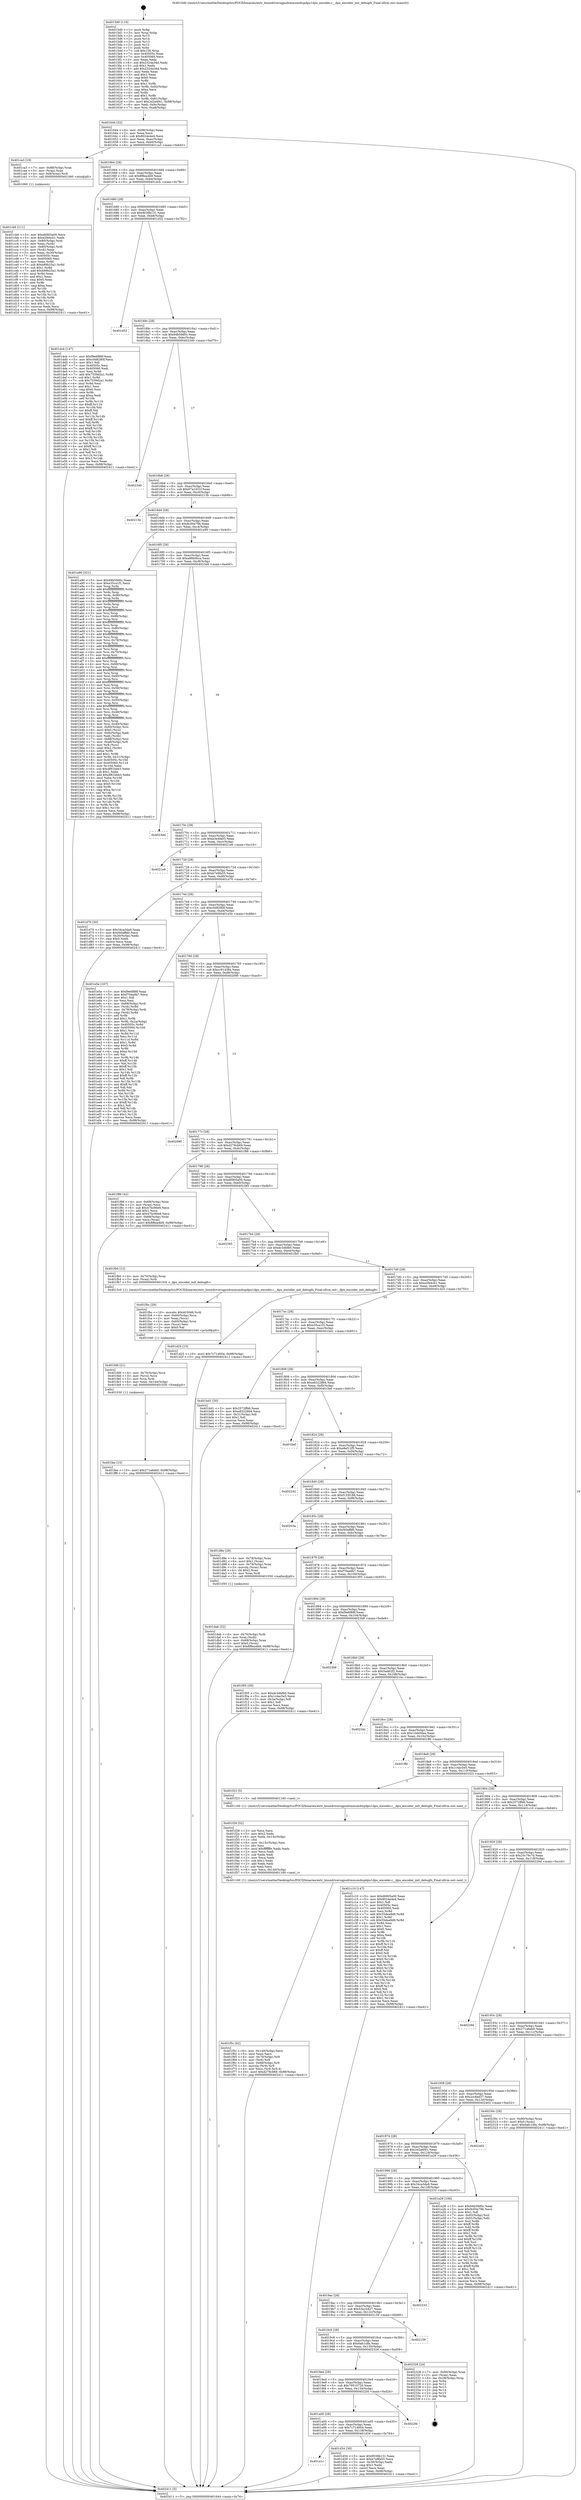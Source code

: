 digraph "0x4015d0" {
  label = "0x4015d0 (/mnt/c/Users/mathe/Desktop/tcc/POCII/binaries/extr_linuxdriversgpudrmmsmdispdpu1dpu_encoder.c__dpu_encoder_init_debugfs_Final-ollvm.out::main(0))"
  labelloc = "t"
  node[shape=record]

  Entry [label="",width=0.3,height=0.3,shape=circle,fillcolor=black,style=filled]
  "0x401644" [label="{
     0x401644 [32]\l
     | [instrs]\l
     &nbsp;&nbsp;0x401644 \<+6\>: mov -0x98(%rbp),%eax\l
     &nbsp;&nbsp;0x40164a \<+2\>: mov %eax,%ecx\l
     &nbsp;&nbsp;0x40164c \<+6\>: sub $0x8024e4e4,%ecx\l
     &nbsp;&nbsp;0x401652 \<+6\>: mov %eax,-0xac(%rbp)\l
     &nbsp;&nbsp;0x401658 \<+6\>: mov %ecx,-0xb0(%rbp)\l
     &nbsp;&nbsp;0x40165e \<+6\>: je 0000000000401ca3 \<main+0x6d3\>\l
  }"]
  "0x401ca3" [label="{
     0x401ca3 [19]\l
     | [instrs]\l
     &nbsp;&nbsp;0x401ca3 \<+7\>: mov -0x88(%rbp),%rax\l
     &nbsp;&nbsp;0x401caa \<+3\>: mov (%rax),%rax\l
     &nbsp;&nbsp;0x401cad \<+4\>: mov 0x8(%rax),%rdi\l
     &nbsp;&nbsp;0x401cb1 \<+5\>: call 0000000000401060 \<atoi@plt\>\l
     | [calls]\l
     &nbsp;&nbsp;0x401060 \{1\} (unknown)\l
  }"]
  "0x401664" [label="{
     0x401664 [28]\l
     | [instrs]\l
     &nbsp;&nbsp;0x401664 \<+5\>: jmp 0000000000401669 \<main+0x99\>\l
     &nbsp;&nbsp;0x401669 \<+6\>: mov -0xac(%rbp),%eax\l
     &nbsp;&nbsp;0x40166f \<+5\>: sub $0x8f6ea4b9,%eax\l
     &nbsp;&nbsp;0x401674 \<+6\>: mov %eax,-0xb4(%rbp)\l
     &nbsp;&nbsp;0x40167a \<+6\>: je 0000000000401dcb \<main+0x7fb\>\l
  }"]
  Exit [label="",width=0.3,height=0.3,shape=circle,fillcolor=black,style=filled,peripheries=2]
  "0x401dcb" [label="{
     0x401dcb [147]\l
     | [instrs]\l
     &nbsp;&nbsp;0x401dcb \<+5\>: mov $0xf9e6f88f,%eax\l
     &nbsp;&nbsp;0x401dd0 \<+5\>: mov $0xc0d8280f,%ecx\l
     &nbsp;&nbsp;0x401dd5 \<+2\>: mov $0x1,%dl\l
     &nbsp;&nbsp;0x401dd7 \<+7\>: mov 0x40505c,%esi\l
     &nbsp;&nbsp;0x401dde \<+7\>: mov 0x405060,%edi\l
     &nbsp;&nbsp;0x401de5 \<+3\>: mov %esi,%r8d\l
     &nbsp;&nbsp;0x401de8 \<+7\>: add $0x7559d2a1,%r8d\l
     &nbsp;&nbsp;0x401def \<+4\>: sub $0x1,%r8d\l
     &nbsp;&nbsp;0x401df3 \<+7\>: sub $0x7559d2a1,%r8d\l
     &nbsp;&nbsp;0x401dfa \<+4\>: imul %r8d,%esi\l
     &nbsp;&nbsp;0x401dfe \<+3\>: and $0x1,%esi\l
     &nbsp;&nbsp;0x401e01 \<+3\>: cmp $0x0,%esi\l
     &nbsp;&nbsp;0x401e04 \<+4\>: sete %r9b\l
     &nbsp;&nbsp;0x401e08 \<+3\>: cmp $0xa,%edi\l
     &nbsp;&nbsp;0x401e0b \<+4\>: setl %r10b\l
     &nbsp;&nbsp;0x401e0f \<+3\>: mov %r9b,%r11b\l
     &nbsp;&nbsp;0x401e12 \<+4\>: xor $0xff,%r11b\l
     &nbsp;&nbsp;0x401e16 \<+3\>: mov %r10b,%bl\l
     &nbsp;&nbsp;0x401e19 \<+3\>: xor $0xff,%bl\l
     &nbsp;&nbsp;0x401e1c \<+3\>: xor $0x1,%dl\l
     &nbsp;&nbsp;0x401e1f \<+3\>: mov %r11b,%r14b\l
     &nbsp;&nbsp;0x401e22 \<+4\>: and $0xff,%r14b\l
     &nbsp;&nbsp;0x401e26 \<+3\>: and %dl,%r9b\l
     &nbsp;&nbsp;0x401e29 \<+3\>: mov %bl,%r15b\l
     &nbsp;&nbsp;0x401e2c \<+4\>: and $0xff,%r15b\l
     &nbsp;&nbsp;0x401e30 \<+3\>: and %dl,%r10b\l
     &nbsp;&nbsp;0x401e33 \<+3\>: or %r9b,%r14b\l
     &nbsp;&nbsp;0x401e36 \<+3\>: or %r10b,%r15b\l
     &nbsp;&nbsp;0x401e39 \<+3\>: xor %r15b,%r14b\l
     &nbsp;&nbsp;0x401e3c \<+3\>: or %bl,%r11b\l
     &nbsp;&nbsp;0x401e3f \<+4\>: xor $0xff,%r11b\l
     &nbsp;&nbsp;0x401e43 \<+3\>: or $0x1,%dl\l
     &nbsp;&nbsp;0x401e46 \<+3\>: and %dl,%r11b\l
     &nbsp;&nbsp;0x401e49 \<+3\>: or %r11b,%r14b\l
     &nbsp;&nbsp;0x401e4c \<+4\>: test $0x1,%r14b\l
     &nbsp;&nbsp;0x401e50 \<+3\>: cmovne %ecx,%eax\l
     &nbsp;&nbsp;0x401e53 \<+6\>: mov %eax,-0x98(%rbp)\l
     &nbsp;&nbsp;0x401e59 \<+5\>: jmp 0000000000402411 \<main+0xe41\>\l
  }"]
  "0x401680" [label="{
     0x401680 [28]\l
     | [instrs]\l
     &nbsp;&nbsp;0x401680 \<+5\>: jmp 0000000000401685 \<main+0xb5\>\l
     &nbsp;&nbsp;0x401685 \<+6\>: mov -0xac(%rbp),%eax\l
     &nbsp;&nbsp;0x40168b \<+5\>: sub $0x9038b131,%eax\l
     &nbsp;&nbsp;0x401690 \<+6\>: mov %eax,-0xb8(%rbp)\l
     &nbsp;&nbsp;0x401696 \<+6\>: je 0000000000401d52 \<main+0x782\>\l
  }"]
  "0x401fee" [label="{
     0x401fee [15]\l
     | [instrs]\l
     &nbsp;&nbsp;0x401fee \<+10\>: movl $0x271a6eb0,-0x98(%rbp)\l
     &nbsp;&nbsp;0x401ff8 \<+5\>: jmp 0000000000402411 \<main+0xe41\>\l
  }"]
  "0x401d52" [label="{
     0x401d52\l
  }", style=dashed]
  "0x40169c" [label="{
     0x40169c [28]\l
     | [instrs]\l
     &nbsp;&nbsp;0x40169c \<+5\>: jmp 00000000004016a1 \<main+0xd1\>\l
     &nbsp;&nbsp;0x4016a1 \<+6\>: mov -0xac(%rbp),%eax\l
     &nbsp;&nbsp;0x4016a7 \<+5\>: sub $0x94b59d0c,%eax\l
     &nbsp;&nbsp;0x4016ac \<+6\>: mov %eax,-0xbc(%rbp)\l
     &nbsp;&nbsp;0x4016b2 \<+6\>: je 0000000000402340 \<main+0xd70\>\l
  }"]
  "0x401fd9" [label="{
     0x401fd9 [21]\l
     | [instrs]\l
     &nbsp;&nbsp;0x401fd9 \<+4\>: mov -0x70(%rbp),%rcx\l
     &nbsp;&nbsp;0x401fdd \<+3\>: mov (%rcx),%rcx\l
     &nbsp;&nbsp;0x401fe0 \<+3\>: mov %rcx,%rdi\l
     &nbsp;&nbsp;0x401fe3 \<+6\>: mov %eax,-0x144(%rbp)\l
     &nbsp;&nbsp;0x401fe9 \<+5\>: call 0000000000401030 \<free@plt\>\l
     | [calls]\l
     &nbsp;&nbsp;0x401030 \{1\} (unknown)\l
  }"]
  "0x402340" [label="{
     0x402340\l
  }", style=dashed]
  "0x4016b8" [label="{
     0x4016b8 [28]\l
     | [instrs]\l
     &nbsp;&nbsp;0x4016b8 \<+5\>: jmp 00000000004016bd \<main+0xed\>\l
     &nbsp;&nbsp;0x4016bd \<+6\>: mov -0xac(%rbp),%eax\l
     &nbsp;&nbsp;0x4016c3 \<+5\>: sub $0x97a1d31f,%eax\l
     &nbsp;&nbsp;0x4016c8 \<+6\>: mov %eax,-0xc0(%rbp)\l
     &nbsp;&nbsp;0x4016ce \<+6\>: je 000000000040213b \<main+0xb6b\>\l
  }"]
  "0x401fbc" [label="{
     0x401fbc [29]\l
     | [instrs]\l
     &nbsp;&nbsp;0x401fbc \<+10\>: movabs $0x4030d6,%rdi\l
     &nbsp;&nbsp;0x401fc6 \<+4\>: mov -0x60(%rbp),%rcx\l
     &nbsp;&nbsp;0x401fca \<+2\>: mov %eax,(%rcx)\l
     &nbsp;&nbsp;0x401fcc \<+4\>: mov -0x60(%rbp),%rcx\l
     &nbsp;&nbsp;0x401fd0 \<+2\>: mov (%rcx),%esi\l
     &nbsp;&nbsp;0x401fd2 \<+2\>: mov $0x0,%al\l
     &nbsp;&nbsp;0x401fd4 \<+5\>: call 0000000000401040 \<printf@plt\>\l
     | [calls]\l
     &nbsp;&nbsp;0x401040 \{1\} (unknown)\l
  }"]
  "0x40213b" [label="{
     0x40213b\l
  }", style=dashed]
  "0x4016d4" [label="{
     0x4016d4 [28]\l
     | [instrs]\l
     &nbsp;&nbsp;0x4016d4 \<+5\>: jmp 00000000004016d9 \<main+0x109\>\l
     &nbsp;&nbsp;0x4016d9 \<+6\>: mov -0xac(%rbp),%eax\l
     &nbsp;&nbsp;0x4016df \<+5\>: sub $0x9c00a79b,%eax\l
     &nbsp;&nbsp;0x4016e4 \<+6\>: mov %eax,-0xc4(%rbp)\l
     &nbsp;&nbsp;0x4016ea \<+6\>: je 0000000000401a90 \<main+0x4c0\>\l
  }"]
  "0x401f5c" [label="{
     0x401f5c [42]\l
     | [instrs]\l
     &nbsp;&nbsp;0x401f5c \<+6\>: mov -0x140(%rbp),%ecx\l
     &nbsp;&nbsp;0x401f62 \<+3\>: imul %eax,%ecx\l
     &nbsp;&nbsp;0x401f65 \<+4\>: mov -0x70(%rbp),%r8\l
     &nbsp;&nbsp;0x401f69 \<+3\>: mov (%r8),%r8\l
     &nbsp;&nbsp;0x401f6c \<+4\>: mov -0x68(%rbp),%r9\l
     &nbsp;&nbsp;0x401f70 \<+3\>: movslq (%r9),%r9\l
     &nbsp;&nbsp;0x401f73 \<+4\>: mov %ecx,(%r8,%r9,4)\l
     &nbsp;&nbsp;0x401f77 \<+10\>: movl $0xd278cb69,-0x98(%rbp)\l
     &nbsp;&nbsp;0x401f81 \<+5\>: jmp 0000000000402411 \<main+0xe41\>\l
  }"]
  "0x401a90" [label="{
     0x401a90 [321]\l
     | [instrs]\l
     &nbsp;&nbsp;0x401a90 \<+5\>: mov $0x94b59d0c,%eax\l
     &nbsp;&nbsp;0x401a95 \<+5\>: mov $0xe35ca1f1,%ecx\l
     &nbsp;&nbsp;0x401a9a \<+3\>: mov %rsp,%rdx\l
     &nbsp;&nbsp;0x401a9d \<+4\>: add $0xfffffffffffffff0,%rdx\l
     &nbsp;&nbsp;0x401aa1 \<+3\>: mov %rdx,%rsp\l
     &nbsp;&nbsp;0x401aa4 \<+7\>: mov %rdx,-0x90(%rbp)\l
     &nbsp;&nbsp;0x401aab \<+3\>: mov %rsp,%rdx\l
     &nbsp;&nbsp;0x401aae \<+4\>: add $0xfffffffffffffff0,%rdx\l
     &nbsp;&nbsp;0x401ab2 \<+3\>: mov %rdx,%rsp\l
     &nbsp;&nbsp;0x401ab5 \<+3\>: mov %rsp,%rsi\l
     &nbsp;&nbsp;0x401ab8 \<+4\>: add $0xfffffffffffffff0,%rsi\l
     &nbsp;&nbsp;0x401abc \<+3\>: mov %rsi,%rsp\l
     &nbsp;&nbsp;0x401abf \<+7\>: mov %rsi,-0x88(%rbp)\l
     &nbsp;&nbsp;0x401ac6 \<+3\>: mov %rsp,%rsi\l
     &nbsp;&nbsp;0x401ac9 \<+4\>: add $0xfffffffffffffff0,%rsi\l
     &nbsp;&nbsp;0x401acd \<+3\>: mov %rsi,%rsp\l
     &nbsp;&nbsp;0x401ad0 \<+4\>: mov %rsi,-0x80(%rbp)\l
     &nbsp;&nbsp;0x401ad4 \<+3\>: mov %rsp,%rsi\l
     &nbsp;&nbsp;0x401ad7 \<+4\>: add $0xfffffffffffffff0,%rsi\l
     &nbsp;&nbsp;0x401adb \<+3\>: mov %rsi,%rsp\l
     &nbsp;&nbsp;0x401ade \<+4\>: mov %rsi,-0x78(%rbp)\l
     &nbsp;&nbsp;0x401ae2 \<+3\>: mov %rsp,%rsi\l
     &nbsp;&nbsp;0x401ae5 \<+4\>: add $0xfffffffffffffff0,%rsi\l
     &nbsp;&nbsp;0x401ae9 \<+3\>: mov %rsi,%rsp\l
     &nbsp;&nbsp;0x401aec \<+4\>: mov %rsi,-0x70(%rbp)\l
     &nbsp;&nbsp;0x401af0 \<+3\>: mov %rsp,%rsi\l
     &nbsp;&nbsp;0x401af3 \<+4\>: add $0xfffffffffffffff0,%rsi\l
     &nbsp;&nbsp;0x401af7 \<+3\>: mov %rsi,%rsp\l
     &nbsp;&nbsp;0x401afa \<+4\>: mov %rsi,-0x68(%rbp)\l
     &nbsp;&nbsp;0x401afe \<+3\>: mov %rsp,%rsi\l
     &nbsp;&nbsp;0x401b01 \<+4\>: add $0xfffffffffffffff0,%rsi\l
     &nbsp;&nbsp;0x401b05 \<+3\>: mov %rsi,%rsp\l
     &nbsp;&nbsp;0x401b08 \<+4\>: mov %rsi,-0x60(%rbp)\l
     &nbsp;&nbsp;0x401b0c \<+3\>: mov %rsp,%rsi\l
     &nbsp;&nbsp;0x401b0f \<+4\>: add $0xfffffffffffffff0,%rsi\l
     &nbsp;&nbsp;0x401b13 \<+3\>: mov %rsi,%rsp\l
     &nbsp;&nbsp;0x401b16 \<+4\>: mov %rsi,-0x58(%rbp)\l
     &nbsp;&nbsp;0x401b1a \<+3\>: mov %rsp,%rsi\l
     &nbsp;&nbsp;0x401b1d \<+4\>: add $0xfffffffffffffff0,%rsi\l
     &nbsp;&nbsp;0x401b21 \<+3\>: mov %rsi,%rsp\l
     &nbsp;&nbsp;0x401b24 \<+4\>: mov %rsi,-0x50(%rbp)\l
     &nbsp;&nbsp;0x401b28 \<+3\>: mov %rsp,%rsi\l
     &nbsp;&nbsp;0x401b2b \<+4\>: add $0xfffffffffffffff0,%rsi\l
     &nbsp;&nbsp;0x401b2f \<+3\>: mov %rsi,%rsp\l
     &nbsp;&nbsp;0x401b32 \<+4\>: mov %rsi,-0x48(%rbp)\l
     &nbsp;&nbsp;0x401b36 \<+3\>: mov %rsp,%rsi\l
     &nbsp;&nbsp;0x401b39 \<+4\>: add $0xfffffffffffffff0,%rsi\l
     &nbsp;&nbsp;0x401b3d \<+3\>: mov %rsi,%rsp\l
     &nbsp;&nbsp;0x401b40 \<+4\>: mov %rsi,-0x40(%rbp)\l
     &nbsp;&nbsp;0x401b44 \<+7\>: mov -0x90(%rbp),%rsi\l
     &nbsp;&nbsp;0x401b4b \<+6\>: movl $0x0,(%rsi)\l
     &nbsp;&nbsp;0x401b51 \<+6\>: mov -0x9c(%rbp),%edi\l
     &nbsp;&nbsp;0x401b57 \<+2\>: mov %edi,(%rdx)\l
     &nbsp;&nbsp;0x401b59 \<+7\>: mov -0x88(%rbp),%rsi\l
     &nbsp;&nbsp;0x401b60 \<+7\>: mov -0xa8(%rbp),%r8\l
     &nbsp;&nbsp;0x401b67 \<+3\>: mov %r8,(%rsi)\l
     &nbsp;&nbsp;0x401b6a \<+3\>: cmpl $0x2,(%rdx)\l
     &nbsp;&nbsp;0x401b6d \<+4\>: setne %r9b\l
     &nbsp;&nbsp;0x401b71 \<+4\>: and $0x1,%r9b\l
     &nbsp;&nbsp;0x401b75 \<+4\>: mov %r9b,-0x31(%rbp)\l
     &nbsp;&nbsp;0x401b79 \<+8\>: mov 0x40505c,%r10d\l
     &nbsp;&nbsp;0x401b81 \<+8\>: mov 0x405060,%r11d\l
     &nbsp;&nbsp;0x401b89 \<+3\>: mov %r10d,%ebx\l
     &nbsp;&nbsp;0x401b8c \<+6\>: sub $0xdf81bbb3,%ebx\l
     &nbsp;&nbsp;0x401b92 \<+3\>: sub $0x1,%ebx\l
     &nbsp;&nbsp;0x401b95 \<+6\>: add $0xdf81bbb3,%ebx\l
     &nbsp;&nbsp;0x401b9b \<+4\>: imul %ebx,%r10d\l
     &nbsp;&nbsp;0x401b9f \<+4\>: and $0x1,%r10d\l
     &nbsp;&nbsp;0x401ba3 \<+4\>: cmp $0x0,%r10d\l
     &nbsp;&nbsp;0x401ba7 \<+4\>: sete %r9b\l
     &nbsp;&nbsp;0x401bab \<+4\>: cmp $0xa,%r11d\l
     &nbsp;&nbsp;0x401baf \<+4\>: setl %r14b\l
     &nbsp;&nbsp;0x401bb3 \<+3\>: mov %r9b,%r15b\l
     &nbsp;&nbsp;0x401bb6 \<+3\>: and %r14b,%r15b\l
     &nbsp;&nbsp;0x401bb9 \<+3\>: xor %r14b,%r9b\l
     &nbsp;&nbsp;0x401bbc \<+3\>: or %r9b,%r15b\l
     &nbsp;&nbsp;0x401bbf \<+4\>: test $0x1,%r15b\l
     &nbsp;&nbsp;0x401bc3 \<+3\>: cmovne %ecx,%eax\l
     &nbsp;&nbsp;0x401bc6 \<+6\>: mov %eax,-0x98(%rbp)\l
     &nbsp;&nbsp;0x401bcc \<+5\>: jmp 0000000000402411 \<main+0xe41\>\l
  }"]
  "0x4016f0" [label="{
     0x4016f0 [28]\l
     | [instrs]\l
     &nbsp;&nbsp;0x4016f0 \<+5\>: jmp 00000000004016f5 \<main+0x125\>\l
     &nbsp;&nbsp;0x4016f5 \<+6\>: mov -0xac(%rbp),%eax\l
     &nbsp;&nbsp;0x4016fb \<+5\>: sub $0xa88b0bca,%eax\l
     &nbsp;&nbsp;0x401700 \<+6\>: mov %eax,-0xc8(%rbp)\l
     &nbsp;&nbsp;0x401706 \<+6\>: je 00000000004023dd \<main+0xe0d\>\l
  }"]
  "0x401f28" [label="{
     0x401f28 [52]\l
     | [instrs]\l
     &nbsp;&nbsp;0x401f28 \<+2\>: xor %ecx,%ecx\l
     &nbsp;&nbsp;0x401f2a \<+5\>: mov $0x2,%edx\l
     &nbsp;&nbsp;0x401f2f \<+6\>: mov %edx,-0x13c(%rbp)\l
     &nbsp;&nbsp;0x401f35 \<+1\>: cltd\l
     &nbsp;&nbsp;0x401f36 \<+6\>: mov -0x13c(%rbp),%esi\l
     &nbsp;&nbsp;0x401f3c \<+2\>: idiv %esi\l
     &nbsp;&nbsp;0x401f3e \<+6\>: imul $0xfffffffe,%edx,%edx\l
     &nbsp;&nbsp;0x401f44 \<+2\>: mov %ecx,%edi\l
     &nbsp;&nbsp;0x401f46 \<+2\>: sub %edx,%edi\l
     &nbsp;&nbsp;0x401f48 \<+2\>: mov %ecx,%edx\l
     &nbsp;&nbsp;0x401f4a \<+3\>: sub $0x1,%edx\l
     &nbsp;&nbsp;0x401f4d \<+2\>: add %edx,%edi\l
     &nbsp;&nbsp;0x401f4f \<+2\>: sub %edi,%ecx\l
     &nbsp;&nbsp;0x401f51 \<+6\>: mov %ecx,-0x140(%rbp)\l
     &nbsp;&nbsp;0x401f57 \<+5\>: call 0000000000401160 \<next_i\>\l
     | [calls]\l
     &nbsp;&nbsp;0x401160 \{1\} (/mnt/c/Users/mathe/Desktop/tcc/POCII/binaries/extr_linuxdriversgpudrmmsmdispdpu1dpu_encoder.c__dpu_encoder_init_debugfs_Final-ollvm.out::next_i)\l
  }"]
  "0x4023dd" [label="{
     0x4023dd\l
  }", style=dashed]
  "0x40170c" [label="{
     0x40170c [28]\l
     | [instrs]\l
     &nbsp;&nbsp;0x40170c \<+5\>: jmp 0000000000401711 \<main+0x141\>\l
     &nbsp;&nbsp;0x401711 \<+6\>: mov -0xac(%rbp),%eax\l
     &nbsp;&nbsp;0x401717 \<+5\>: sub $0xb3e4fa03,%eax\l
     &nbsp;&nbsp;0x40171c \<+6\>: mov %eax,-0xcc(%rbp)\l
     &nbsp;&nbsp;0x401722 \<+6\>: je 00000000004021e6 \<main+0xc16\>\l
  }"]
  "0x401dab" [label="{
     0x401dab [32]\l
     | [instrs]\l
     &nbsp;&nbsp;0x401dab \<+4\>: mov -0x70(%rbp),%rdi\l
     &nbsp;&nbsp;0x401daf \<+3\>: mov %rax,(%rdi)\l
     &nbsp;&nbsp;0x401db2 \<+4\>: mov -0x68(%rbp),%rax\l
     &nbsp;&nbsp;0x401db6 \<+6\>: movl $0x0,(%rax)\l
     &nbsp;&nbsp;0x401dbc \<+10\>: movl $0x8f6ea4b9,-0x98(%rbp)\l
     &nbsp;&nbsp;0x401dc6 \<+5\>: jmp 0000000000402411 \<main+0xe41\>\l
  }"]
  "0x4021e6" [label="{
     0x4021e6\l
  }", style=dashed]
  "0x401728" [label="{
     0x401728 [28]\l
     | [instrs]\l
     &nbsp;&nbsp;0x401728 \<+5\>: jmp 000000000040172d \<main+0x15d\>\l
     &nbsp;&nbsp;0x40172d \<+6\>: mov -0xac(%rbp),%eax\l
     &nbsp;&nbsp;0x401733 \<+5\>: sub $0xb7e9fa55,%eax\l
     &nbsp;&nbsp;0x401738 \<+6\>: mov %eax,-0xd0(%rbp)\l
     &nbsp;&nbsp;0x40173e \<+6\>: je 0000000000401d70 \<main+0x7a0\>\l
  }"]
  "0x401a1c" [label="{
     0x401a1c\l
  }", style=dashed]
  "0x401d70" [label="{
     0x401d70 [30]\l
     | [instrs]\l
     &nbsp;&nbsp;0x401d70 \<+5\>: mov $0x34ca3da9,%eax\l
     &nbsp;&nbsp;0x401d75 \<+5\>: mov $0xf40affd0,%ecx\l
     &nbsp;&nbsp;0x401d7a \<+3\>: mov -0x30(%rbp),%edx\l
     &nbsp;&nbsp;0x401d7d \<+3\>: cmp $0x0,%edx\l
     &nbsp;&nbsp;0x401d80 \<+3\>: cmove %ecx,%eax\l
     &nbsp;&nbsp;0x401d83 \<+6\>: mov %eax,-0x98(%rbp)\l
     &nbsp;&nbsp;0x401d89 \<+5\>: jmp 0000000000402411 \<main+0xe41\>\l
  }"]
  "0x401744" [label="{
     0x401744 [28]\l
     | [instrs]\l
     &nbsp;&nbsp;0x401744 \<+5\>: jmp 0000000000401749 \<main+0x179\>\l
     &nbsp;&nbsp;0x401749 \<+6\>: mov -0xac(%rbp),%eax\l
     &nbsp;&nbsp;0x40174f \<+5\>: sub $0xc0d8280f,%eax\l
     &nbsp;&nbsp;0x401754 \<+6\>: mov %eax,-0xd4(%rbp)\l
     &nbsp;&nbsp;0x40175a \<+6\>: je 0000000000401e5e \<main+0x88e\>\l
  }"]
  "0x401d34" [label="{
     0x401d34 [30]\l
     | [instrs]\l
     &nbsp;&nbsp;0x401d34 \<+5\>: mov $0x9038b131,%eax\l
     &nbsp;&nbsp;0x401d39 \<+5\>: mov $0xb7e9fa55,%ecx\l
     &nbsp;&nbsp;0x401d3e \<+3\>: mov -0x30(%rbp),%edx\l
     &nbsp;&nbsp;0x401d41 \<+3\>: cmp $0x1,%edx\l
     &nbsp;&nbsp;0x401d44 \<+3\>: cmovl %ecx,%eax\l
     &nbsp;&nbsp;0x401d47 \<+6\>: mov %eax,-0x98(%rbp)\l
     &nbsp;&nbsp;0x401d4d \<+5\>: jmp 0000000000402411 \<main+0xe41\>\l
  }"]
  "0x401e5e" [label="{
     0x401e5e [167]\l
     | [instrs]\l
     &nbsp;&nbsp;0x401e5e \<+5\>: mov $0xf9e6f88f,%eax\l
     &nbsp;&nbsp;0x401e63 \<+5\>: mov $0xf70aa9b7,%ecx\l
     &nbsp;&nbsp;0x401e68 \<+2\>: mov $0x1,%dl\l
     &nbsp;&nbsp;0x401e6a \<+2\>: xor %esi,%esi\l
     &nbsp;&nbsp;0x401e6c \<+4\>: mov -0x68(%rbp),%rdi\l
     &nbsp;&nbsp;0x401e70 \<+3\>: mov (%rdi),%r8d\l
     &nbsp;&nbsp;0x401e73 \<+4\>: mov -0x78(%rbp),%rdi\l
     &nbsp;&nbsp;0x401e77 \<+3\>: cmp (%rdi),%r8d\l
     &nbsp;&nbsp;0x401e7a \<+4\>: setl %r9b\l
     &nbsp;&nbsp;0x401e7e \<+4\>: and $0x1,%r9b\l
     &nbsp;&nbsp;0x401e82 \<+4\>: mov %r9b,-0x2a(%rbp)\l
     &nbsp;&nbsp;0x401e86 \<+8\>: mov 0x40505c,%r8d\l
     &nbsp;&nbsp;0x401e8e \<+8\>: mov 0x405060,%r10d\l
     &nbsp;&nbsp;0x401e96 \<+3\>: sub $0x1,%esi\l
     &nbsp;&nbsp;0x401e99 \<+3\>: mov %r8d,%r11d\l
     &nbsp;&nbsp;0x401e9c \<+3\>: add %esi,%r11d\l
     &nbsp;&nbsp;0x401e9f \<+4\>: imul %r11d,%r8d\l
     &nbsp;&nbsp;0x401ea3 \<+4\>: and $0x1,%r8d\l
     &nbsp;&nbsp;0x401ea7 \<+4\>: cmp $0x0,%r8d\l
     &nbsp;&nbsp;0x401eab \<+4\>: sete %r9b\l
     &nbsp;&nbsp;0x401eaf \<+4\>: cmp $0xa,%r10d\l
     &nbsp;&nbsp;0x401eb3 \<+3\>: setl %bl\l
     &nbsp;&nbsp;0x401eb6 \<+3\>: mov %r9b,%r14b\l
     &nbsp;&nbsp;0x401eb9 \<+4\>: xor $0xff,%r14b\l
     &nbsp;&nbsp;0x401ebd \<+3\>: mov %bl,%r15b\l
     &nbsp;&nbsp;0x401ec0 \<+4\>: xor $0xff,%r15b\l
     &nbsp;&nbsp;0x401ec4 \<+3\>: xor $0x1,%dl\l
     &nbsp;&nbsp;0x401ec7 \<+3\>: mov %r14b,%r12b\l
     &nbsp;&nbsp;0x401eca \<+4\>: and $0xff,%r12b\l
     &nbsp;&nbsp;0x401ece \<+3\>: and %dl,%r9b\l
     &nbsp;&nbsp;0x401ed1 \<+3\>: mov %r15b,%r13b\l
     &nbsp;&nbsp;0x401ed4 \<+4\>: and $0xff,%r13b\l
     &nbsp;&nbsp;0x401ed8 \<+2\>: and %dl,%bl\l
     &nbsp;&nbsp;0x401eda \<+3\>: or %r9b,%r12b\l
     &nbsp;&nbsp;0x401edd \<+3\>: or %bl,%r13b\l
     &nbsp;&nbsp;0x401ee0 \<+3\>: xor %r13b,%r12b\l
     &nbsp;&nbsp;0x401ee3 \<+3\>: or %r15b,%r14b\l
     &nbsp;&nbsp;0x401ee6 \<+4\>: xor $0xff,%r14b\l
     &nbsp;&nbsp;0x401eea \<+3\>: or $0x1,%dl\l
     &nbsp;&nbsp;0x401eed \<+3\>: and %dl,%r14b\l
     &nbsp;&nbsp;0x401ef0 \<+3\>: or %r14b,%r12b\l
     &nbsp;&nbsp;0x401ef3 \<+4\>: test $0x1,%r12b\l
     &nbsp;&nbsp;0x401ef7 \<+3\>: cmovne %ecx,%eax\l
     &nbsp;&nbsp;0x401efa \<+6\>: mov %eax,-0x98(%rbp)\l
     &nbsp;&nbsp;0x401f00 \<+5\>: jmp 0000000000402411 \<main+0xe41\>\l
  }"]
  "0x401760" [label="{
     0x401760 [28]\l
     | [instrs]\l
     &nbsp;&nbsp;0x401760 \<+5\>: jmp 0000000000401765 \<main+0x195\>\l
     &nbsp;&nbsp;0x401765 \<+6\>: mov -0xac(%rbp),%eax\l
     &nbsp;&nbsp;0x40176b \<+5\>: sub $0xcc91438a,%eax\l
     &nbsp;&nbsp;0x401770 \<+6\>: mov %eax,-0xd8(%rbp)\l
     &nbsp;&nbsp;0x401776 \<+6\>: je 0000000000402090 \<main+0xac0\>\l
  }"]
  "0x401a00" [label="{
     0x401a00 [28]\l
     | [instrs]\l
     &nbsp;&nbsp;0x401a00 \<+5\>: jmp 0000000000401a05 \<main+0x435\>\l
     &nbsp;&nbsp;0x401a05 \<+6\>: mov -0xac(%rbp),%eax\l
     &nbsp;&nbsp;0x401a0b \<+5\>: sub $0x7c71d004,%eax\l
     &nbsp;&nbsp;0x401a10 \<+6\>: mov %eax,-0x138(%rbp)\l
     &nbsp;&nbsp;0x401a16 \<+6\>: je 0000000000401d34 \<main+0x764\>\l
  }"]
  "0x402090" [label="{
     0x402090\l
  }", style=dashed]
  "0x40177c" [label="{
     0x40177c [28]\l
     | [instrs]\l
     &nbsp;&nbsp;0x40177c \<+5\>: jmp 0000000000401781 \<main+0x1b1\>\l
     &nbsp;&nbsp;0x401781 \<+6\>: mov -0xac(%rbp),%eax\l
     &nbsp;&nbsp;0x401787 \<+5\>: sub $0xd278cb69,%eax\l
     &nbsp;&nbsp;0x40178c \<+6\>: mov %eax,-0xdc(%rbp)\l
     &nbsp;&nbsp;0x401792 \<+6\>: je 0000000000401f86 \<main+0x9b6\>\l
  }"]
  "0x4022fd" [label="{
     0x4022fd\l
  }", style=dashed]
  "0x401f86" [label="{
     0x401f86 [42]\l
     | [instrs]\l
     &nbsp;&nbsp;0x401f86 \<+4\>: mov -0x68(%rbp),%rax\l
     &nbsp;&nbsp;0x401f8a \<+2\>: mov (%rax),%ecx\l
     &nbsp;&nbsp;0x401f8c \<+6\>: sub $0x47bc90e9,%ecx\l
     &nbsp;&nbsp;0x401f92 \<+3\>: add $0x1,%ecx\l
     &nbsp;&nbsp;0x401f95 \<+6\>: add $0x47bc90e9,%ecx\l
     &nbsp;&nbsp;0x401f9b \<+4\>: mov -0x68(%rbp),%rax\l
     &nbsp;&nbsp;0x401f9f \<+2\>: mov %ecx,(%rax)\l
     &nbsp;&nbsp;0x401fa1 \<+10\>: movl $0x8f6ea4b9,-0x98(%rbp)\l
     &nbsp;&nbsp;0x401fab \<+5\>: jmp 0000000000402411 \<main+0xe41\>\l
  }"]
  "0x401798" [label="{
     0x401798 [28]\l
     | [instrs]\l
     &nbsp;&nbsp;0x401798 \<+5\>: jmp 000000000040179d \<main+0x1cd\>\l
     &nbsp;&nbsp;0x40179d \<+6\>: mov -0xac(%rbp),%eax\l
     &nbsp;&nbsp;0x4017a3 \<+5\>: sub $0xd6905a00,%eax\l
     &nbsp;&nbsp;0x4017a8 \<+6\>: mov %eax,-0xe0(%rbp)\l
     &nbsp;&nbsp;0x4017ae \<+6\>: je 0000000000402385 \<main+0xdb5\>\l
  }"]
  "0x4019e4" [label="{
     0x4019e4 [28]\l
     | [instrs]\l
     &nbsp;&nbsp;0x4019e4 \<+5\>: jmp 00000000004019e9 \<main+0x419\>\l
     &nbsp;&nbsp;0x4019e9 \<+6\>: mov -0xac(%rbp),%eax\l
     &nbsp;&nbsp;0x4019ef \<+5\>: sub $0x79510720,%eax\l
     &nbsp;&nbsp;0x4019f4 \<+6\>: mov %eax,-0x134(%rbp)\l
     &nbsp;&nbsp;0x4019fa \<+6\>: je 00000000004022fd \<main+0xd2d\>\l
  }"]
  "0x402385" [label="{
     0x402385\l
  }", style=dashed]
  "0x4017b4" [label="{
     0x4017b4 [28]\l
     | [instrs]\l
     &nbsp;&nbsp;0x4017b4 \<+5\>: jmp 00000000004017b9 \<main+0x1e9\>\l
     &nbsp;&nbsp;0x4017b9 \<+6\>: mov -0xac(%rbp),%eax\l
     &nbsp;&nbsp;0x4017bf \<+5\>: sub $0xdc3dbfb0,%eax\l
     &nbsp;&nbsp;0x4017c4 \<+6\>: mov %eax,-0xe4(%rbp)\l
     &nbsp;&nbsp;0x4017ca \<+6\>: je 0000000000401fb0 \<main+0x9e0\>\l
  }"]
  "0x402328" [label="{
     0x402328 [24]\l
     | [instrs]\l
     &nbsp;&nbsp;0x402328 \<+7\>: mov -0x90(%rbp),%rax\l
     &nbsp;&nbsp;0x40232f \<+2\>: mov (%rax),%eax\l
     &nbsp;&nbsp;0x402331 \<+4\>: lea -0x28(%rbp),%rsp\l
     &nbsp;&nbsp;0x402335 \<+1\>: pop %rbx\l
     &nbsp;&nbsp;0x402336 \<+2\>: pop %r12\l
     &nbsp;&nbsp;0x402338 \<+2\>: pop %r13\l
     &nbsp;&nbsp;0x40233a \<+2\>: pop %r14\l
     &nbsp;&nbsp;0x40233c \<+2\>: pop %r15\l
     &nbsp;&nbsp;0x40233e \<+1\>: pop %rbp\l
     &nbsp;&nbsp;0x40233f \<+1\>: ret\l
  }"]
  "0x401fb0" [label="{
     0x401fb0 [12]\l
     | [instrs]\l
     &nbsp;&nbsp;0x401fb0 \<+4\>: mov -0x70(%rbp),%rax\l
     &nbsp;&nbsp;0x401fb4 \<+3\>: mov (%rax),%rdi\l
     &nbsp;&nbsp;0x401fb7 \<+5\>: call 00000000004015c0 \<_dpu_encoder_init_debugfs\>\l
     | [calls]\l
     &nbsp;&nbsp;0x4015c0 \{1\} (/mnt/c/Users/mathe/Desktop/tcc/POCII/binaries/extr_linuxdriversgpudrmmsmdispdpu1dpu_encoder.c__dpu_encoder_init_debugfs_Final-ollvm.out::_dpu_encoder_init_debugfs)\l
  }"]
  "0x4017d0" [label="{
     0x4017d0 [28]\l
     | [instrs]\l
     &nbsp;&nbsp;0x4017d0 \<+5\>: jmp 00000000004017d5 \<main+0x205\>\l
     &nbsp;&nbsp;0x4017d5 \<+6\>: mov -0xac(%rbp),%eax\l
     &nbsp;&nbsp;0x4017db \<+5\>: sub $0xe2fe4cb1,%eax\l
     &nbsp;&nbsp;0x4017e0 \<+6\>: mov %eax,-0xe8(%rbp)\l
     &nbsp;&nbsp;0x4017e6 \<+6\>: je 0000000000401d25 \<main+0x755\>\l
  }"]
  "0x4019c8" [label="{
     0x4019c8 [28]\l
     | [instrs]\l
     &nbsp;&nbsp;0x4019c8 \<+5\>: jmp 00000000004019cd \<main+0x3fd\>\l
     &nbsp;&nbsp;0x4019cd \<+6\>: mov -0xac(%rbp),%eax\l
     &nbsp;&nbsp;0x4019d3 \<+5\>: sub $0x6afc1dfa,%eax\l
     &nbsp;&nbsp;0x4019d8 \<+6\>: mov %eax,-0x130(%rbp)\l
     &nbsp;&nbsp;0x4019de \<+6\>: je 0000000000402328 \<main+0xd58\>\l
  }"]
  "0x401d25" [label="{
     0x401d25 [15]\l
     | [instrs]\l
     &nbsp;&nbsp;0x401d25 \<+10\>: movl $0x7c71d004,-0x98(%rbp)\l
     &nbsp;&nbsp;0x401d2f \<+5\>: jmp 0000000000402411 \<main+0xe41\>\l
  }"]
  "0x4017ec" [label="{
     0x4017ec [28]\l
     | [instrs]\l
     &nbsp;&nbsp;0x4017ec \<+5\>: jmp 00000000004017f1 \<main+0x221\>\l
     &nbsp;&nbsp;0x4017f1 \<+6\>: mov -0xac(%rbp),%eax\l
     &nbsp;&nbsp;0x4017f7 \<+5\>: sub $0xe35ca1f1,%eax\l
     &nbsp;&nbsp;0x4017fc \<+6\>: mov %eax,-0xec(%rbp)\l
     &nbsp;&nbsp;0x401802 \<+6\>: je 0000000000401bd1 \<main+0x601\>\l
  }"]
  "0x402159" [label="{
     0x402159\l
  }", style=dashed]
  "0x401bd1" [label="{
     0x401bd1 [30]\l
     | [instrs]\l
     &nbsp;&nbsp;0x401bd1 \<+5\>: mov $0x2572ff46,%eax\l
     &nbsp;&nbsp;0x401bd6 \<+5\>: mov $0xe8322884,%ecx\l
     &nbsp;&nbsp;0x401bdb \<+3\>: mov -0x31(%rbp),%dl\l
     &nbsp;&nbsp;0x401bde \<+3\>: test $0x1,%dl\l
     &nbsp;&nbsp;0x401be1 \<+3\>: cmovne %ecx,%eax\l
     &nbsp;&nbsp;0x401be4 \<+6\>: mov %eax,-0x98(%rbp)\l
     &nbsp;&nbsp;0x401bea \<+5\>: jmp 0000000000402411 \<main+0xe41\>\l
  }"]
  "0x401808" [label="{
     0x401808 [28]\l
     | [instrs]\l
     &nbsp;&nbsp;0x401808 \<+5\>: jmp 000000000040180d \<main+0x23d\>\l
     &nbsp;&nbsp;0x40180d \<+6\>: mov -0xac(%rbp),%eax\l
     &nbsp;&nbsp;0x401813 \<+5\>: sub $0xe8322884,%eax\l
     &nbsp;&nbsp;0x401818 \<+6\>: mov %eax,-0xf0(%rbp)\l
     &nbsp;&nbsp;0x40181e \<+6\>: je 0000000000401bef \<main+0x61f\>\l
  }"]
  "0x4019ac" [label="{
     0x4019ac [28]\l
     | [instrs]\l
     &nbsp;&nbsp;0x4019ac \<+5\>: jmp 00000000004019b1 \<main+0x3e1\>\l
     &nbsp;&nbsp;0x4019b1 \<+6\>: mov -0xac(%rbp),%eax\l
     &nbsp;&nbsp;0x4019b7 \<+5\>: sub $0x53a1b427,%eax\l
     &nbsp;&nbsp;0x4019bc \<+6\>: mov %eax,-0x12c(%rbp)\l
     &nbsp;&nbsp;0x4019c2 \<+6\>: je 0000000000402159 \<main+0xb89\>\l
  }"]
  "0x401bef" [label="{
     0x401bef\l
  }", style=dashed]
  "0x401824" [label="{
     0x401824 [28]\l
     | [instrs]\l
     &nbsp;&nbsp;0x401824 \<+5\>: jmp 0000000000401829 \<main+0x259\>\l
     &nbsp;&nbsp;0x401829 \<+6\>: mov -0xac(%rbp),%eax\l
     &nbsp;&nbsp;0x40182f \<+5\>: sub $0xe8ef12f5,%eax\l
     &nbsp;&nbsp;0x401834 \<+6\>: mov %eax,-0xf4(%rbp)\l
     &nbsp;&nbsp;0x40183a \<+6\>: je 0000000000402242 \<main+0xc72\>\l
  }"]
  "0x402233" [label="{
     0x402233\l
  }", style=dashed]
  "0x402242" [label="{
     0x402242\l
  }", style=dashed]
  "0x401840" [label="{
     0x401840 [28]\l
     | [instrs]\l
     &nbsp;&nbsp;0x401840 \<+5\>: jmp 0000000000401845 \<main+0x275\>\l
     &nbsp;&nbsp;0x401845 \<+6\>: mov -0xac(%rbp),%eax\l
     &nbsp;&nbsp;0x40184b \<+5\>: sub $0xf133f188,%eax\l
     &nbsp;&nbsp;0x401850 \<+6\>: mov %eax,-0xf8(%rbp)\l
     &nbsp;&nbsp;0x401856 \<+6\>: je 000000000040203a \<main+0xa6a\>\l
  }"]
  "0x401cb6" [label="{
     0x401cb6 [111]\l
     | [instrs]\l
     &nbsp;&nbsp;0x401cb6 \<+5\>: mov $0xd6905a00,%ecx\l
     &nbsp;&nbsp;0x401cbb \<+5\>: mov $0xe2fe4cb1,%edx\l
     &nbsp;&nbsp;0x401cc0 \<+4\>: mov -0x80(%rbp),%rdi\l
     &nbsp;&nbsp;0x401cc4 \<+2\>: mov %eax,(%rdi)\l
     &nbsp;&nbsp;0x401cc6 \<+4\>: mov -0x80(%rbp),%rdi\l
     &nbsp;&nbsp;0x401cca \<+2\>: mov (%rdi),%eax\l
     &nbsp;&nbsp;0x401ccc \<+3\>: mov %eax,-0x30(%rbp)\l
     &nbsp;&nbsp;0x401ccf \<+7\>: mov 0x40505c,%eax\l
     &nbsp;&nbsp;0x401cd6 \<+7\>: mov 0x405060,%esi\l
     &nbsp;&nbsp;0x401cdd \<+3\>: mov %eax,%r8d\l
     &nbsp;&nbsp;0x401ce0 \<+7\>: sub $0xb89b25a1,%r8d\l
     &nbsp;&nbsp;0x401ce7 \<+4\>: sub $0x1,%r8d\l
     &nbsp;&nbsp;0x401ceb \<+7\>: add $0xb89b25a1,%r8d\l
     &nbsp;&nbsp;0x401cf2 \<+4\>: imul %r8d,%eax\l
     &nbsp;&nbsp;0x401cf6 \<+3\>: and $0x1,%eax\l
     &nbsp;&nbsp;0x401cf9 \<+3\>: cmp $0x0,%eax\l
     &nbsp;&nbsp;0x401cfc \<+4\>: sete %r9b\l
     &nbsp;&nbsp;0x401d00 \<+3\>: cmp $0xa,%esi\l
     &nbsp;&nbsp;0x401d03 \<+4\>: setl %r10b\l
     &nbsp;&nbsp;0x401d07 \<+3\>: mov %r9b,%r11b\l
     &nbsp;&nbsp;0x401d0a \<+3\>: and %r10b,%r11b\l
     &nbsp;&nbsp;0x401d0d \<+3\>: xor %r10b,%r9b\l
     &nbsp;&nbsp;0x401d10 \<+3\>: or %r9b,%r11b\l
     &nbsp;&nbsp;0x401d13 \<+4\>: test $0x1,%r11b\l
     &nbsp;&nbsp;0x401d17 \<+3\>: cmovne %edx,%ecx\l
     &nbsp;&nbsp;0x401d1a \<+6\>: mov %ecx,-0x98(%rbp)\l
     &nbsp;&nbsp;0x401d20 \<+5\>: jmp 0000000000402411 \<main+0xe41\>\l
  }"]
  "0x40203a" [label="{
     0x40203a\l
  }", style=dashed]
  "0x40185c" [label="{
     0x40185c [28]\l
     | [instrs]\l
     &nbsp;&nbsp;0x40185c \<+5\>: jmp 0000000000401861 \<main+0x291\>\l
     &nbsp;&nbsp;0x401861 \<+6\>: mov -0xac(%rbp),%eax\l
     &nbsp;&nbsp;0x401867 \<+5\>: sub $0xf40affd0,%eax\l
     &nbsp;&nbsp;0x40186c \<+6\>: mov %eax,-0xfc(%rbp)\l
     &nbsp;&nbsp;0x401872 \<+6\>: je 0000000000401d8e \<main+0x7be\>\l
  }"]
  "0x4015d0" [label="{
     0x4015d0 [116]\l
     | [instrs]\l
     &nbsp;&nbsp;0x4015d0 \<+1\>: push %rbp\l
     &nbsp;&nbsp;0x4015d1 \<+3\>: mov %rsp,%rbp\l
     &nbsp;&nbsp;0x4015d4 \<+2\>: push %r15\l
     &nbsp;&nbsp;0x4015d6 \<+2\>: push %r14\l
     &nbsp;&nbsp;0x4015d8 \<+2\>: push %r13\l
     &nbsp;&nbsp;0x4015da \<+2\>: push %r12\l
     &nbsp;&nbsp;0x4015dc \<+1\>: push %rbx\l
     &nbsp;&nbsp;0x4015dd \<+7\>: sub $0x158,%rsp\l
     &nbsp;&nbsp;0x4015e4 \<+7\>: mov 0x40505c,%eax\l
     &nbsp;&nbsp;0x4015eb \<+7\>: mov 0x405060,%ecx\l
     &nbsp;&nbsp;0x4015f2 \<+2\>: mov %eax,%edx\l
     &nbsp;&nbsp;0x4015f4 \<+6\>: sub $0x2324a34d,%edx\l
     &nbsp;&nbsp;0x4015fa \<+3\>: sub $0x1,%edx\l
     &nbsp;&nbsp;0x4015fd \<+6\>: add $0x2324a34d,%edx\l
     &nbsp;&nbsp;0x401603 \<+3\>: imul %edx,%eax\l
     &nbsp;&nbsp;0x401606 \<+3\>: and $0x1,%eax\l
     &nbsp;&nbsp;0x401609 \<+3\>: cmp $0x0,%eax\l
     &nbsp;&nbsp;0x40160c \<+4\>: sete %r8b\l
     &nbsp;&nbsp;0x401610 \<+4\>: and $0x1,%r8b\l
     &nbsp;&nbsp;0x401614 \<+7\>: mov %r8b,-0x92(%rbp)\l
     &nbsp;&nbsp;0x40161b \<+3\>: cmp $0xa,%ecx\l
     &nbsp;&nbsp;0x40161e \<+4\>: setl %r8b\l
     &nbsp;&nbsp;0x401622 \<+4\>: and $0x1,%r8b\l
     &nbsp;&nbsp;0x401626 \<+7\>: mov %r8b,-0x91(%rbp)\l
     &nbsp;&nbsp;0x40162d \<+10\>: movl $0x2d2a4f41,-0x98(%rbp)\l
     &nbsp;&nbsp;0x401637 \<+6\>: mov %edi,-0x9c(%rbp)\l
     &nbsp;&nbsp;0x40163d \<+7\>: mov %rsi,-0xa8(%rbp)\l
  }"]
  "0x401d8e" [label="{
     0x401d8e [29]\l
     | [instrs]\l
     &nbsp;&nbsp;0x401d8e \<+4\>: mov -0x78(%rbp),%rax\l
     &nbsp;&nbsp;0x401d92 \<+6\>: movl $0x1,(%rax)\l
     &nbsp;&nbsp;0x401d98 \<+4\>: mov -0x78(%rbp),%rax\l
     &nbsp;&nbsp;0x401d9c \<+3\>: movslq (%rax),%rax\l
     &nbsp;&nbsp;0x401d9f \<+4\>: shl $0x2,%rax\l
     &nbsp;&nbsp;0x401da3 \<+3\>: mov %rax,%rdi\l
     &nbsp;&nbsp;0x401da6 \<+5\>: call 0000000000401050 \<malloc@plt\>\l
     | [calls]\l
     &nbsp;&nbsp;0x401050 \{1\} (unknown)\l
  }"]
  "0x401878" [label="{
     0x401878 [28]\l
     | [instrs]\l
     &nbsp;&nbsp;0x401878 \<+5\>: jmp 000000000040187d \<main+0x2ad\>\l
     &nbsp;&nbsp;0x40187d \<+6\>: mov -0xac(%rbp),%eax\l
     &nbsp;&nbsp;0x401883 \<+5\>: sub $0xf70aa9b7,%eax\l
     &nbsp;&nbsp;0x401888 \<+6\>: mov %eax,-0x100(%rbp)\l
     &nbsp;&nbsp;0x40188e \<+6\>: je 0000000000401f05 \<main+0x935\>\l
  }"]
  "0x402411" [label="{
     0x402411 [5]\l
     | [instrs]\l
     &nbsp;&nbsp;0x402411 \<+5\>: jmp 0000000000401644 \<main+0x74\>\l
  }"]
  "0x401f05" [label="{
     0x401f05 [30]\l
     | [instrs]\l
     &nbsp;&nbsp;0x401f05 \<+5\>: mov $0xdc3dbfb0,%eax\l
     &nbsp;&nbsp;0x401f0a \<+5\>: mov $0x1c4ac5e5,%ecx\l
     &nbsp;&nbsp;0x401f0f \<+3\>: mov -0x2a(%rbp),%dl\l
     &nbsp;&nbsp;0x401f12 \<+3\>: test $0x1,%dl\l
     &nbsp;&nbsp;0x401f15 \<+3\>: cmovne %ecx,%eax\l
     &nbsp;&nbsp;0x401f18 \<+6\>: mov %eax,-0x98(%rbp)\l
     &nbsp;&nbsp;0x401f1e \<+5\>: jmp 0000000000402411 \<main+0xe41\>\l
  }"]
  "0x401894" [label="{
     0x401894 [28]\l
     | [instrs]\l
     &nbsp;&nbsp;0x401894 \<+5\>: jmp 0000000000401899 \<main+0x2c9\>\l
     &nbsp;&nbsp;0x401899 \<+6\>: mov -0xac(%rbp),%eax\l
     &nbsp;&nbsp;0x40189f \<+5\>: sub $0xf9e6f88f,%eax\l
     &nbsp;&nbsp;0x4018a4 \<+6\>: mov %eax,-0x104(%rbp)\l
     &nbsp;&nbsp;0x4018aa \<+6\>: je 00000000004023b8 \<main+0xde8\>\l
  }"]
  "0x401990" [label="{
     0x401990 [28]\l
     | [instrs]\l
     &nbsp;&nbsp;0x401990 \<+5\>: jmp 0000000000401995 \<main+0x3c5\>\l
     &nbsp;&nbsp;0x401995 \<+6\>: mov -0xac(%rbp),%eax\l
     &nbsp;&nbsp;0x40199b \<+5\>: sub $0x34ca3da9,%eax\l
     &nbsp;&nbsp;0x4019a0 \<+6\>: mov %eax,-0x128(%rbp)\l
     &nbsp;&nbsp;0x4019a6 \<+6\>: je 0000000000402233 \<main+0xc63\>\l
  }"]
  "0x4023b8" [label="{
     0x4023b8\l
  }", style=dashed]
  "0x4018b0" [label="{
     0x4018b0 [28]\l
     | [instrs]\l
     &nbsp;&nbsp;0x4018b0 \<+5\>: jmp 00000000004018b5 \<main+0x2e5\>\l
     &nbsp;&nbsp;0x4018b5 \<+6\>: mov -0xac(%rbp),%eax\l
     &nbsp;&nbsp;0x4018bb \<+5\>: sub $0x5ad62f2,%eax\l
     &nbsp;&nbsp;0x4018c0 \<+6\>: mov %eax,-0x108(%rbp)\l
     &nbsp;&nbsp;0x4018c6 \<+6\>: je 00000000004021bc \<main+0xbec\>\l
  }"]
  "0x401a26" [label="{
     0x401a26 [106]\l
     | [instrs]\l
     &nbsp;&nbsp;0x401a26 \<+5\>: mov $0x94b59d0c,%eax\l
     &nbsp;&nbsp;0x401a2b \<+5\>: mov $0x9c00a79b,%ecx\l
     &nbsp;&nbsp;0x401a30 \<+2\>: mov $0x1,%dl\l
     &nbsp;&nbsp;0x401a32 \<+7\>: mov -0x92(%rbp),%sil\l
     &nbsp;&nbsp;0x401a39 \<+7\>: mov -0x91(%rbp),%dil\l
     &nbsp;&nbsp;0x401a40 \<+3\>: mov %sil,%r8b\l
     &nbsp;&nbsp;0x401a43 \<+4\>: xor $0xff,%r8b\l
     &nbsp;&nbsp;0x401a47 \<+3\>: mov %dil,%r9b\l
     &nbsp;&nbsp;0x401a4a \<+4\>: xor $0xff,%r9b\l
     &nbsp;&nbsp;0x401a4e \<+3\>: xor $0x1,%dl\l
     &nbsp;&nbsp;0x401a51 \<+3\>: mov %r8b,%r10b\l
     &nbsp;&nbsp;0x401a54 \<+4\>: and $0xff,%r10b\l
     &nbsp;&nbsp;0x401a58 \<+3\>: and %dl,%sil\l
     &nbsp;&nbsp;0x401a5b \<+3\>: mov %r9b,%r11b\l
     &nbsp;&nbsp;0x401a5e \<+4\>: and $0xff,%r11b\l
     &nbsp;&nbsp;0x401a62 \<+3\>: and %dl,%dil\l
     &nbsp;&nbsp;0x401a65 \<+3\>: or %sil,%r10b\l
     &nbsp;&nbsp;0x401a68 \<+3\>: or %dil,%r11b\l
     &nbsp;&nbsp;0x401a6b \<+3\>: xor %r11b,%r10b\l
     &nbsp;&nbsp;0x401a6e \<+3\>: or %r9b,%r8b\l
     &nbsp;&nbsp;0x401a71 \<+4\>: xor $0xff,%r8b\l
     &nbsp;&nbsp;0x401a75 \<+3\>: or $0x1,%dl\l
     &nbsp;&nbsp;0x401a78 \<+3\>: and %dl,%r8b\l
     &nbsp;&nbsp;0x401a7b \<+3\>: or %r8b,%r10b\l
     &nbsp;&nbsp;0x401a7e \<+4\>: test $0x1,%r10b\l
     &nbsp;&nbsp;0x401a82 \<+3\>: cmovne %ecx,%eax\l
     &nbsp;&nbsp;0x401a85 \<+6\>: mov %eax,-0x98(%rbp)\l
     &nbsp;&nbsp;0x401a8b \<+5\>: jmp 0000000000402411 \<main+0xe41\>\l
  }"]
  "0x4021bc" [label="{
     0x4021bc\l
  }", style=dashed]
  "0x4018cc" [label="{
     0x4018cc [28]\l
     | [instrs]\l
     &nbsp;&nbsp;0x4018cc \<+5\>: jmp 00000000004018d1 \<main+0x301\>\l
     &nbsp;&nbsp;0x4018d1 \<+6\>: mov -0xac(%rbp),%eax\l
     &nbsp;&nbsp;0x4018d7 \<+5\>: sub $0x12eb0daa,%eax\l
     &nbsp;&nbsp;0x4018dc \<+6\>: mov %eax,-0x10c(%rbp)\l
     &nbsp;&nbsp;0x4018e2 \<+6\>: je 0000000000401ffd \<main+0xa2d\>\l
  }"]
  "0x401974" [label="{
     0x401974 [28]\l
     | [instrs]\l
     &nbsp;&nbsp;0x401974 \<+5\>: jmp 0000000000401979 \<main+0x3a9\>\l
     &nbsp;&nbsp;0x401979 \<+6\>: mov -0xac(%rbp),%eax\l
     &nbsp;&nbsp;0x40197f \<+5\>: sub $0x2d2a4f41,%eax\l
     &nbsp;&nbsp;0x401984 \<+6\>: mov %eax,-0x124(%rbp)\l
     &nbsp;&nbsp;0x40198a \<+6\>: je 0000000000401a26 \<main+0x456\>\l
  }"]
  "0x401ffd" [label="{
     0x401ffd\l
  }", style=dashed]
  "0x4018e8" [label="{
     0x4018e8 [28]\l
     | [instrs]\l
     &nbsp;&nbsp;0x4018e8 \<+5\>: jmp 00000000004018ed \<main+0x31d\>\l
     &nbsp;&nbsp;0x4018ed \<+6\>: mov -0xac(%rbp),%eax\l
     &nbsp;&nbsp;0x4018f3 \<+5\>: sub $0x1c4ac5e5,%eax\l
     &nbsp;&nbsp;0x4018f8 \<+6\>: mov %eax,-0x110(%rbp)\l
     &nbsp;&nbsp;0x4018fe \<+6\>: je 0000000000401f23 \<main+0x953\>\l
  }"]
  "0x402402" [label="{
     0x402402\l
  }", style=dashed]
  "0x401f23" [label="{
     0x401f23 [5]\l
     | [instrs]\l
     &nbsp;&nbsp;0x401f23 \<+5\>: call 0000000000401160 \<next_i\>\l
     | [calls]\l
     &nbsp;&nbsp;0x401160 \{1\} (/mnt/c/Users/mathe/Desktop/tcc/POCII/binaries/extr_linuxdriversgpudrmmsmdispdpu1dpu_encoder.c__dpu_encoder_init_debugfs_Final-ollvm.out::next_i)\l
  }"]
  "0x401904" [label="{
     0x401904 [28]\l
     | [instrs]\l
     &nbsp;&nbsp;0x401904 \<+5\>: jmp 0000000000401909 \<main+0x339\>\l
     &nbsp;&nbsp;0x401909 \<+6\>: mov -0xac(%rbp),%eax\l
     &nbsp;&nbsp;0x40190f \<+5\>: sub $0x2572ff46,%eax\l
     &nbsp;&nbsp;0x401914 \<+6\>: mov %eax,-0x114(%rbp)\l
     &nbsp;&nbsp;0x40191a \<+6\>: je 0000000000401c10 \<main+0x640\>\l
  }"]
  "0x401958" [label="{
     0x401958 [28]\l
     | [instrs]\l
     &nbsp;&nbsp;0x401958 \<+5\>: jmp 000000000040195d \<main+0x38d\>\l
     &nbsp;&nbsp;0x40195d \<+6\>: mov -0xac(%rbp),%eax\l
     &nbsp;&nbsp;0x401963 \<+5\>: sub $0x2cc8ad37,%eax\l
     &nbsp;&nbsp;0x401968 \<+6\>: mov %eax,-0x120(%rbp)\l
     &nbsp;&nbsp;0x40196e \<+6\>: je 0000000000402402 \<main+0xe32\>\l
  }"]
  "0x401c10" [label="{
     0x401c10 [147]\l
     | [instrs]\l
     &nbsp;&nbsp;0x401c10 \<+5\>: mov $0xd6905a00,%eax\l
     &nbsp;&nbsp;0x401c15 \<+5\>: mov $0x8024e4e4,%ecx\l
     &nbsp;&nbsp;0x401c1a \<+2\>: mov $0x1,%dl\l
     &nbsp;&nbsp;0x401c1c \<+7\>: mov 0x40505c,%esi\l
     &nbsp;&nbsp;0x401c23 \<+7\>: mov 0x405060,%edi\l
     &nbsp;&nbsp;0x401c2a \<+3\>: mov %esi,%r8d\l
     &nbsp;&nbsp;0x401c2d \<+7\>: add $0x55dea9d9,%r8d\l
     &nbsp;&nbsp;0x401c34 \<+4\>: sub $0x1,%r8d\l
     &nbsp;&nbsp;0x401c38 \<+7\>: sub $0x55dea9d9,%r8d\l
     &nbsp;&nbsp;0x401c3f \<+4\>: imul %r8d,%esi\l
     &nbsp;&nbsp;0x401c43 \<+3\>: and $0x1,%esi\l
     &nbsp;&nbsp;0x401c46 \<+3\>: cmp $0x0,%esi\l
     &nbsp;&nbsp;0x401c49 \<+4\>: sete %r9b\l
     &nbsp;&nbsp;0x401c4d \<+3\>: cmp $0xa,%edi\l
     &nbsp;&nbsp;0x401c50 \<+4\>: setl %r10b\l
     &nbsp;&nbsp;0x401c54 \<+3\>: mov %r9b,%r11b\l
     &nbsp;&nbsp;0x401c57 \<+4\>: xor $0xff,%r11b\l
     &nbsp;&nbsp;0x401c5b \<+3\>: mov %r10b,%bl\l
     &nbsp;&nbsp;0x401c5e \<+3\>: xor $0xff,%bl\l
     &nbsp;&nbsp;0x401c61 \<+3\>: xor $0x0,%dl\l
     &nbsp;&nbsp;0x401c64 \<+3\>: mov %r11b,%r14b\l
     &nbsp;&nbsp;0x401c67 \<+4\>: and $0x0,%r14b\l
     &nbsp;&nbsp;0x401c6b \<+3\>: and %dl,%r9b\l
     &nbsp;&nbsp;0x401c6e \<+3\>: mov %bl,%r15b\l
     &nbsp;&nbsp;0x401c71 \<+4\>: and $0x0,%r15b\l
     &nbsp;&nbsp;0x401c75 \<+3\>: and %dl,%r10b\l
     &nbsp;&nbsp;0x401c78 \<+3\>: or %r9b,%r14b\l
     &nbsp;&nbsp;0x401c7b \<+3\>: or %r10b,%r15b\l
     &nbsp;&nbsp;0x401c7e \<+3\>: xor %r15b,%r14b\l
     &nbsp;&nbsp;0x401c81 \<+3\>: or %bl,%r11b\l
     &nbsp;&nbsp;0x401c84 \<+4\>: xor $0xff,%r11b\l
     &nbsp;&nbsp;0x401c88 \<+3\>: or $0x0,%dl\l
     &nbsp;&nbsp;0x401c8b \<+3\>: and %dl,%r11b\l
     &nbsp;&nbsp;0x401c8e \<+3\>: or %r11b,%r14b\l
     &nbsp;&nbsp;0x401c91 \<+4\>: test $0x1,%r14b\l
     &nbsp;&nbsp;0x401c95 \<+3\>: cmovne %ecx,%eax\l
     &nbsp;&nbsp;0x401c98 \<+6\>: mov %eax,-0x98(%rbp)\l
     &nbsp;&nbsp;0x401c9e \<+5\>: jmp 0000000000402411 \<main+0xe41\>\l
  }"]
  "0x401920" [label="{
     0x401920 [28]\l
     | [instrs]\l
     &nbsp;&nbsp;0x401920 \<+5\>: jmp 0000000000401925 \<main+0x355\>\l
     &nbsp;&nbsp;0x401925 \<+6\>: mov -0xac(%rbp),%eax\l
     &nbsp;&nbsp;0x40192b \<+5\>: sub $0x25c79c7d,%eax\l
     &nbsp;&nbsp;0x401930 \<+6\>: mov %eax,-0x118(%rbp)\l
     &nbsp;&nbsp;0x401936 \<+6\>: je 000000000040229d \<main+0xccd\>\l
  }"]
  "0x40230c" [label="{
     0x40230c [28]\l
     | [instrs]\l
     &nbsp;&nbsp;0x40230c \<+7\>: mov -0x90(%rbp),%rax\l
     &nbsp;&nbsp;0x402313 \<+6\>: movl $0x0,(%rax)\l
     &nbsp;&nbsp;0x402319 \<+10\>: movl $0x6afc1dfa,-0x98(%rbp)\l
     &nbsp;&nbsp;0x402323 \<+5\>: jmp 0000000000402411 \<main+0xe41\>\l
  }"]
  "0x40229d" [label="{
     0x40229d\l
  }", style=dashed]
  "0x40193c" [label="{
     0x40193c [28]\l
     | [instrs]\l
     &nbsp;&nbsp;0x40193c \<+5\>: jmp 0000000000401941 \<main+0x371\>\l
     &nbsp;&nbsp;0x401941 \<+6\>: mov -0xac(%rbp),%eax\l
     &nbsp;&nbsp;0x401947 \<+5\>: sub $0x271a6eb0,%eax\l
     &nbsp;&nbsp;0x40194c \<+6\>: mov %eax,-0x11c(%rbp)\l
     &nbsp;&nbsp;0x401952 \<+6\>: je 000000000040230c \<main+0xd3c\>\l
  }"]
  Entry -> "0x4015d0" [label=" 1"]
  "0x401644" -> "0x401ca3" [label=" 1"]
  "0x401644" -> "0x401664" [label=" 19"]
  "0x402328" -> Exit [label=" 1"]
  "0x401664" -> "0x401dcb" [label=" 2"]
  "0x401664" -> "0x401680" [label=" 17"]
  "0x40230c" -> "0x402411" [label=" 1"]
  "0x401680" -> "0x401d52" [label=" 0"]
  "0x401680" -> "0x40169c" [label=" 17"]
  "0x401fee" -> "0x402411" [label=" 1"]
  "0x40169c" -> "0x402340" [label=" 0"]
  "0x40169c" -> "0x4016b8" [label=" 17"]
  "0x401fd9" -> "0x401fee" [label=" 1"]
  "0x4016b8" -> "0x40213b" [label=" 0"]
  "0x4016b8" -> "0x4016d4" [label=" 17"]
  "0x401fbc" -> "0x401fd9" [label=" 1"]
  "0x4016d4" -> "0x401a90" [label=" 1"]
  "0x4016d4" -> "0x4016f0" [label=" 16"]
  "0x401fb0" -> "0x401fbc" [label=" 1"]
  "0x4016f0" -> "0x4023dd" [label=" 0"]
  "0x4016f0" -> "0x40170c" [label=" 16"]
  "0x401f86" -> "0x402411" [label=" 1"]
  "0x40170c" -> "0x4021e6" [label=" 0"]
  "0x40170c" -> "0x401728" [label=" 16"]
  "0x401f5c" -> "0x402411" [label=" 1"]
  "0x401728" -> "0x401d70" [label=" 1"]
  "0x401728" -> "0x401744" [label=" 15"]
  "0x401f28" -> "0x401f5c" [label=" 1"]
  "0x401744" -> "0x401e5e" [label=" 2"]
  "0x401744" -> "0x401760" [label=" 13"]
  "0x401f23" -> "0x401f28" [label=" 1"]
  "0x401760" -> "0x402090" [label=" 0"]
  "0x401760" -> "0x40177c" [label=" 13"]
  "0x401e5e" -> "0x402411" [label=" 2"]
  "0x40177c" -> "0x401f86" [label=" 1"]
  "0x40177c" -> "0x401798" [label=" 12"]
  "0x401dcb" -> "0x402411" [label=" 2"]
  "0x401798" -> "0x402385" [label=" 0"]
  "0x401798" -> "0x4017b4" [label=" 12"]
  "0x401d8e" -> "0x401dab" [label=" 1"]
  "0x4017b4" -> "0x401fb0" [label=" 1"]
  "0x4017b4" -> "0x4017d0" [label=" 11"]
  "0x401d70" -> "0x402411" [label=" 1"]
  "0x4017d0" -> "0x401d25" [label=" 1"]
  "0x4017d0" -> "0x4017ec" [label=" 10"]
  "0x401a00" -> "0x401a1c" [label=" 0"]
  "0x4017ec" -> "0x401bd1" [label=" 1"]
  "0x4017ec" -> "0x401808" [label=" 9"]
  "0x401a00" -> "0x401d34" [label=" 1"]
  "0x401808" -> "0x401bef" [label=" 0"]
  "0x401808" -> "0x401824" [label=" 9"]
  "0x4019e4" -> "0x401a00" [label=" 1"]
  "0x401824" -> "0x402242" [label=" 0"]
  "0x401824" -> "0x401840" [label=" 9"]
  "0x4019e4" -> "0x4022fd" [label=" 0"]
  "0x401840" -> "0x40203a" [label=" 0"]
  "0x401840" -> "0x40185c" [label=" 9"]
  "0x4019c8" -> "0x4019e4" [label=" 1"]
  "0x40185c" -> "0x401d8e" [label=" 1"]
  "0x40185c" -> "0x401878" [label=" 8"]
  "0x401d34" -> "0x402411" [label=" 1"]
  "0x401878" -> "0x401f05" [label=" 2"]
  "0x401878" -> "0x401894" [label=" 6"]
  "0x4019ac" -> "0x4019c8" [label=" 2"]
  "0x401894" -> "0x4023b8" [label=" 0"]
  "0x401894" -> "0x4018b0" [label=" 6"]
  "0x4019ac" -> "0x402159" [label=" 0"]
  "0x4018b0" -> "0x4021bc" [label=" 0"]
  "0x4018b0" -> "0x4018cc" [label=" 6"]
  "0x401f05" -> "0x402411" [label=" 2"]
  "0x4018cc" -> "0x401ffd" [label=" 0"]
  "0x4018cc" -> "0x4018e8" [label=" 6"]
  "0x401990" -> "0x402233" [label=" 0"]
  "0x4018e8" -> "0x401f23" [label=" 1"]
  "0x4018e8" -> "0x401904" [label=" 5"]
  "0x401dab" -> "0x402411" [label=" 1"]
  "0x401904" -> "0x401c10" [label=" 1"]
  "0x401904" -> "0x401920" [label=" 4"]
  "0x401cb6" -> "0x402411" [label=" 1"]
  "0x401920" -> "0x40229d" [label=" 0"]
  "0x401920" -> "0x40193c" [label=" 4"]
  "0x401ca3" -> "0x401cb6" [label=" 1"]
  "0x40193c" -> "0x40230c" [label=" 1"]
  "0x40193c" -> "0x401958" [label=" 3"]
  "0x401d25" -> "0x402411" [label=" 1"]
  "0x401958" -> "0x402402" [label=" 0"]
  "0x401958" -> "0x401974" [label=" 3"]
  "0x401990" -> "0x4019ac" [label=" 2"]
  "0x401974" -> "0x401a26" [label=" 1"]
  "0x401974" -> "0x401990" [label=" 2"]
  "0x401a26" -> "0x402411" [label=" 1"]
  "0x4015d0" -> "0x401644" [label=" 1"]
  "0x402411" -> "0x401644" [label=" 19"]
  "0x4019c8" -> "0x402328" [label=" 1"]
  "0x401a90" -> "0x402411" [label=" 1"]
  "0x401bd1" -> "0x402411" [label=" 1"]
  "0x401c10" -> "0x402411" [label=" 1"]
}
